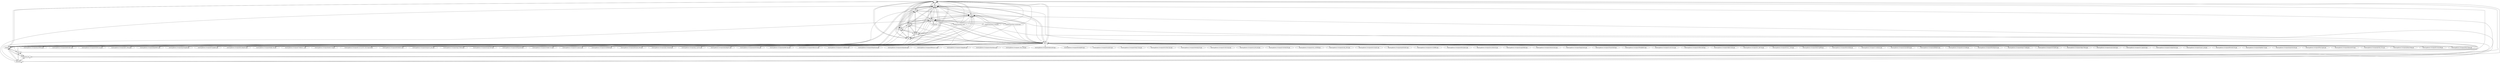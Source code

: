 digraph G {
"/" -> "/";
"/" -> "/about";
"/" -> "/animate";
"/" -> "/fest";
"/" -> "/friends";
"/" -> "/photo";
"/" -> "/pressa";
"/" -> "/studio";
"/" -> "/support";
"/" -> "/video";
"/" -> "/we";
"/about" -> "/";
"/about" -> "/about";
"/about" -> "/animate";
"/about" -> "/fest";
"/about" -> "/friends";
"/about" -> "/photo";
"/about" -> "/pressa";
"/about" -> "/studio";
"/about" -> "/support";
"/about" -> "/video";
"/about" -> "/we";
"/animate" -> "/";
"/animate" -> "/about";
"/animate" -> "/animate";
"/animate" -> "/animation";
"/animate" -> "/animation_list";
"/animate" -> "/best";
"/animate" -> "/photo";
"/animate" -> "/support";
"/animate" -> "/video";
"/animation" -> "/";
"/animation" -> "/about";
"/animation" -> "/animate";
"/animation" -> "/animation";
"/animation" -> "/animation_list";
"/animation" -> "/best";
"/animation" -> "/photo";
"/animation" -> "/support";
"/animation" -> "/video";
"/animation_list" -> "/";
"/animation_list" -> "/about";
"/animation_list" -> "/animate";
"/animation_list" -> "/animation";
"/animation_list" -> "/animation_list";
"/animation_list" -> "/best";
"/animation_list" -> "/photo";
"/animation_list" -> "/support";
"/animation_list" -> "/video";
"/best" -> "/";
"/best" -> "/about";
"/best" -> "/animate";
"/best" -> "/animation";
"/best" -> "/animation_list";
"/best" -> "/best";
"/best" -> "/photo";
"/best" -> "/support";
"/best" -> "/video";
"/fest" -> "/";
"/fest" -> "/about";
"/fest" -> "/animate";
"/fest" -> "/fest";
"/fest" -> "/friends";
"/fest" -> "/photo";
"/fest" -> "/pressa";
"/fest" -> "/studio";
"/fest" -> "/support";
"/fest" -> "/video";
"/fest" -> "/we";
"/friends" -> "/";
"/friends" -> "/about";
"/friends" -> "/animate";
"/friends" -> "/fest";
"/friends" -> "/friends";
"/friends" -> "/photo";
"/friends" -> "/pressa";
"/friends" -> "/studio";
"/friends" -> "/support";
"/friends" -> "/video";
"/friends" -> "/we";
"/photo" -> "/";
"/photo" -> "/about";
"/photo" -> "/animate";
"/photo" -> "/assets/galleries/10/original/0gqnjreaetu.jpg";
"/photo" -> "/assets/galleries/10/original/3bvpnivkodw.jpg";
"/photo" -> "/assets/galleries/10/original/3f9udphkdvw.jpg";
"/photo" -> "/assets/galleries/10/original/4-n4s51rozc.jpg";
"/photo" -> "/assets/galleries/10/original/4o5fkwvnat8.jpg";
"/photo" -> "/assets/galleries/10/original/4qlkor2zalm.jpg";
"/photo" -> "/assets/galleries/10/original/4w_4k07rlii.jpg";
"/photo" -> "/assets/galleries/10/original/62xuh_z_hww.jpg";
"/photo" -> "/assets/galleries/10/original/6aki7mpj96k.jpg";
"/photo" -> "/assets/galleries/10/original/6hxwataikje.jpg";
"/photo" -> "/assets/galleries/10/original/7cwtsfjxnua.jpg";
"/photo" -> "/assets/galleries/10/original/a3pweqftuaq.jpg";
"/photo" -> "/assets/galleries/10/original/ajfthkjfoz4.jpg";
"/photo" -> "/assets/galleries/10/original/b1i2l1wbdk.jpg";
"/photo" -> "/assets/galleries/10/original/bfux9qxpwxo.jpg";
"/photo" -> "/assets/galleries/10/original/brgxw7vmdqg.jpg";
"/photo" -> "/assets/galleries/10/original/c937ljcfwlc.jpg";
"/photo" -> "/assets/galleries/10/original/ctkgus7b6vg.jpg";
"/photo" -> "/assets/galleries/10/original/cupocununeo.jpg";
"/photo" -> "/assets/galleries/10/original/cw2-pqeyuoe.jpg";
"/photo" -> "/assets/galleries/10/original/cwehge0wmio.jpg";
"/photo" -> "/assets/galleries/10/original/czpzx3_q3zy.jpg";
"/photo" -> "/assets/galleries/10/original/df3wd2dz79s.jpg";
"/photo" -> "/assets/galleries/10/original/ehg8nka7s1k.jpg";
"/photo" -> "/assets/galleries/10/original/ejmpvbue2do.jpg";
"/photo" -> "/assets/galleries/10/original/f8cak-zqpea.jpg";
"/photo" -> "/assets/galleries/10/original/fqsntnz6v04.jpg";
"/photo" -> "/assets/galleries/10/original/gd18pi_vkrc.jpg";
"/photo" -> "/assets/galleries/10/original/gtkaq1tlakg.jpg";
"/photo" -> "/assets/galleries/10/original/h1reoaco0fi.jpg";
"/photo" -> "/assets/galleries/10/original/i5fyx2vhgta.jpg";
"/photo" -> "/assets/galleries/10/original/ijsci06t6sq.jpg";
"/photo" -> "/assets/galleries/10/original/imbbvwfjw-y.jpg";
"/photo" -> "/assets/galleries/10/original/iwfz00v1nug.jpg";
"/photo" -> "/assets/galleries/10/original/jdb-_fdvazq.jpg";
"/photo" -> "/assets/galleries/10/original/jhqmfslfrvo.jpg";
"/photo" -> "/assets/galleries/10/original/jyp5mgyjjtk.jpg";
"/photo" -> "/assets/galleries/10/original/k7ipapqfsis.jpg";
"/photo" -> "/assets/galleries/10/original/kd_bbalqwtu.jpg";
"/photo" -> "/assets/galleries/10/original/krqfljz1she.jpg";
"/photo" -> "/assets/galleries/10/original/l7u9knmov_4.jpg";
"/photo" -> "/assets/galleries/10/original/leykd-nv-ky.jpg";
"/photo" -> "/assets/galleries/10/original/lir-yuri-yarvet-i-shut-oleg-dal.jpg";
"/photo" -> "/assets/galleries/10/original/mfwtebdz2si.jpg";
"/photo" -> "/assets/galleries/10/original/mmpa42e_pnm.jpg";
"/photo" -> "/assets/galleries/10/original/mqjr13b6ysk.jpg";
"/photo" -> "/assets/galleries/10/original/nnangi7ptt0.jpg";
"/photo" -> "/assets/galleries/10/original/on66ogueyxk.jpg";
"/photo" -> "/assets/galleries/10/original/ov6mkie7vwo.jpg";
"/photo" -> "/assets/galleries/10/original/ovzzzapa1ju.jpg";
"/photo" -> "/assets/galleries/10/original/owlietkbylk.jpg";
"/photo" -> "/assets/galleries/10/original/p8wjmmd_b9m.jpg";
"/photo" -> "/assets/galleries/10/original/plp1m9mjhzk.jpg";
"/photo" -> "/assets/galleries/10/original/pp_sajsrb3o.jpg";
"/photo" -> "/assets/galleries/10/original/qhrqbtpj8v4.jpg";
"/photo" -> "/assets/galleries/10/original/qoxx65x8sha.jpg";
"/photo" -> "/assets/galleries/10/original/qr9efdv-bpu.jpg";
"/photo" -> "/assets/galleries/10/original/rd8yut6_8s.jpg";
"/photo" -> "/assets/galleries/10/original/re7wudfbwpw.jpg";
"/photo" -> "/assets/galleries/10/original/rhhxpe0zza0.jpg";
"/photo" -> "/assets/galleries/10/original/rrjtlepmmba.jpg";
"/photo" -> "/assets/galleries/10/original/sffw6muw1-y.jpg";
"/photo" -> "/assets/galleries/10/original/svbdpnjfel0.jpg";
"/photo" -> "/assets/galleries/10/original/szfwm04lxu4.jpg";
"/photo" -> "/assets/galleries/10/original/t_92xs_suxy.jpg";
"/photo" -> "/assets/galleries/10/original/timkecn4y0i.jpg";
"/photo" -> "/assets/galleries/10/original/tljv8npk8ew.jpg";
"/photo" -> "/assets/galleries/10/original/tozziijixto.jpg";
"/photo" -> "/assets/galleries/10/original/tu6igvcrzmq.jpg";
"/photo" -> "/assets/galleries/10/original/twk-d4mn7gm.jpg";
"/photo" -> "/assets/galleries/10/original/tx8ezbqn2t0.jpg";
"/photo" -> "/assets/galleries/10/original/vuthc4rauje.jpg";
"/photo" -> "/assets/galleries/10/original/vyj2wk-zjwy.jpg";
"/photo" -> "/assets/galleries/10/original/w3nfvokxvb0.jpg";
"/photo" -> "/assets/galleries/10/original/wmu_xu063kk.jpg";
"/photo" -> "/assets/galleries/10/original/xavdg_chb-8.jpg";
"/photo" -> "/assets/galleries/10/original/xevzouuql1i.jpg";
"/photo" -> "/assets/galleries/10/original/xgrhtohckxs.jpg";
"/photo" -> "/assets/galleries/10/original/xov5c2k06fm.jpg";
"/photo" -> "/assets/galleries/10/original/xtibwcqba2o.jpg";
"/photo" -> "/assets/galleries/10/original/xuz2afmwulc.jpg";
"/photo" -> "/assets/galleries/10/original/xyzpp58tdxe.jpg";
"/photo" -> "/assets/galleries/10/original/zebzm4vneua.jpg";
"/photo" -> "/photo";
"/photo" -> "/support";
"/photo" -> "/video";
"/pressa" -> "/";
"/pressa" -> "/about";
"/pressa" -> "/animate";
"/pressa" -> "/fest";
"/pressa" -> "/friends";
"/pressa" -> "/photo";
"/pressa" -> "/pressa";
"/pressa" -> "/studio";
"/pressa" -> "/support";
"/pressa" -> "/video";
"/pressa" -> "/we";
"/raspisanie" -> "/";
"/raspisanie" -> "/about";
"/raspisanie" -> "/animate";
"/raspisanie" -> "/photo";
"/raspisanie" -> "/support";
"/raspisanie" -> "/video";
"/studio" -> "/";
"/studio" -> "/about";
"/studio" -> "/animate";
"/studio" -> "/fest";
"/studio" -> "/friends";
"/studio" -> "/photo";
"/studio" -> "/pressa";
"/studio" -> "/studio";
"/studio" -> "/support";
"/studio" -> "/video";
"/studio" -> "/we";
"/support" -> "/";
"/support" -> "/about";
"/support" -> "/animate";
"/support" -> "/photo";
"/support" -> "/raspisanie";
"/support" -> "/studio";
"/support" -> "/support";
"/support" -> "/video";
"/support" -> "/volontyoram?form=masterclass";
"/support" -> "/volontyoram?form=tech";
"/support" -> "/volontyoram?form=volunteer";
"/video" -> "/";
"/video" -> "/about";
"/video" -> "/animate";
"/video" -> "/photo";
"/video" -> "/support";
"/video" -> "/video";
"/volontyoram?form=masterclass" -> "/";
"/volontyoram?form=masterclass" -> "/about";
"/volontyoram?form=masterclass" -> "/animate";
"/volontyoram?form=masterclass" -> "/photo";
"/volontyoram?form=masterclass" -> "/support";
"/volontyoram?form=masterclass" -> "/video";
"/volontyoram?form=tech" -> "/";
"/volontyoram?form=tech" -> "/about";
"/volontyoram?form=tech" -> "/animate";
"/volontyoram?form=tech" -> "/photo";
"/volontyoram?form=tech" -> "/support";
"/volontyoram?form=tech" -> "/video";
"/volontyoram?form=volunteer" -> "/";
"/volontyoram?form=volunteer" -> "/about";
"/volontyoram?form=volunteer" -> "/animate";
"/volontyoram?form=volunteer" -> "/photo";
"/volontyoram?form=volunteer" -> "/support";
"/volontyoram?form=volunteer" -> "/video";
"/we" -> "/";
"/we" -> "/about";
"/we" -> "/animate";
"/we" -> "/fest";
"/we" -> "/friends";
"/we" -> "/photo";
"/we" -> "/pressa";
"/we" -> "/studio";
"/we" -> "/support";
"/we" -> "/video";
"/we" -> "/we";
}
